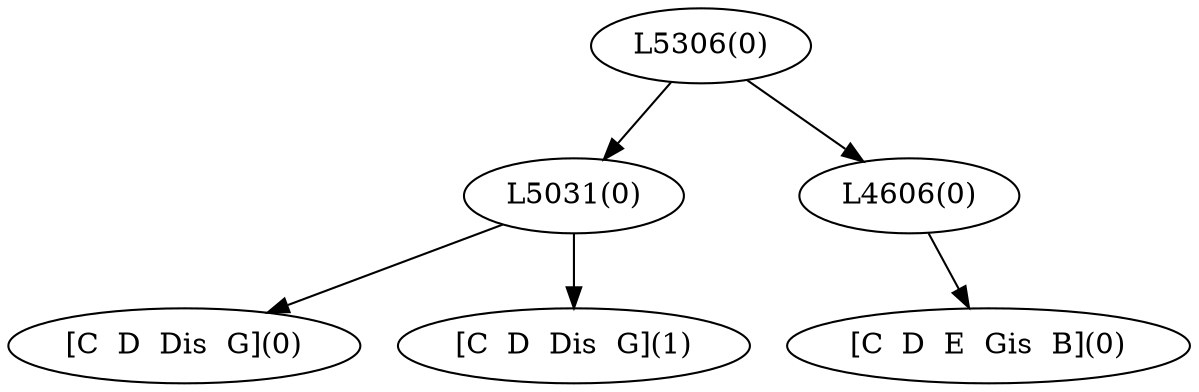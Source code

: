 digraph sample{
"L5031(0)"->"[C  D  Dis  G](0)"
"L5031(0)"->"[C  D  Dis  G](1)"
"L4606(0)"->"[C  D  E  Gis  B](0)"
"L5306(0)"->"L5031(0)"
"L5306(0)"->"L4606(0)"
{rank = min; "L5306(0)"}
{rank = same; "L5031(0)"; "L4606(0)";}
{rank = max; "[C  D  Dis  G](0)"; "[C  D  Dis  G](1)"; "[C  D  E  Gis  B](0)";}
}